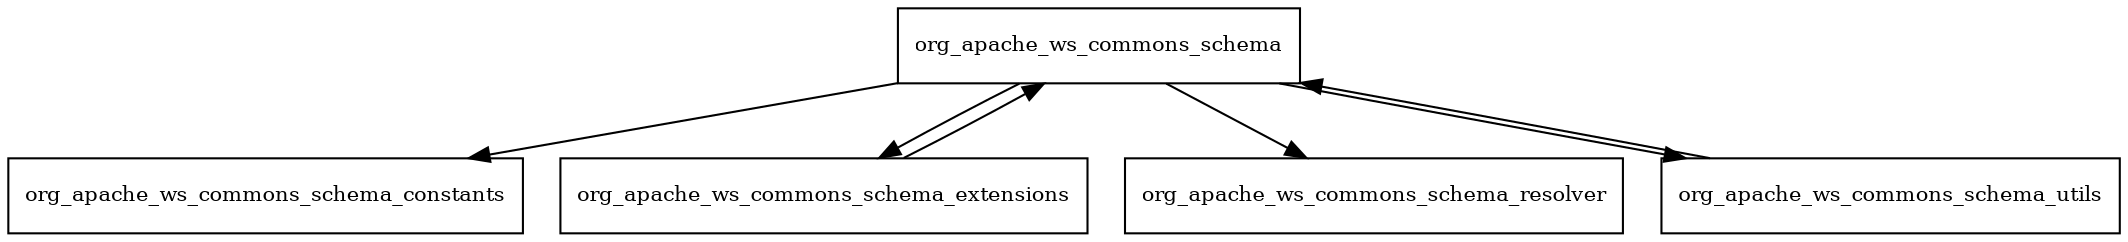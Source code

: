 digraph xmlschema_core_2_0_2_redhat_3_package_dependencies {
  node [shape = box, fontsize=10.0];
  org_apache_ws_commons_schema -> org_apache_ws_commons_schema_constants;
  org_apache_ws_commons_schema -> org_apache_ws_commons_schema_extensions;
  org_apache_ws_commons_schema -> org_apache_ws_commons_schema_resolver;
  org_apache_ws_commons_schema -> org_apache_ws_commons_schema_utils;
  org_apache_ws_commons_schema_extensions -> org_apache_ws_commons_schema;
  org_apache_ws_commons_schema_utils -> org_apache_ws_commons_schema;
}
